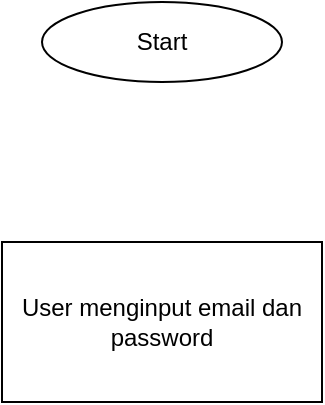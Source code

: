 <mxfile version="26.3.0">
  <diagram name="Page-1" id="QLEIn-PjBQBwQIbw--j2">
    <mxGraphModel dx="1000" dy="597" grid="1" gridSize="10" guides="1" tooltips="1" connect="1" arrows="1" fold="1" page="1" pageScale="1" pageWidth="850" pageHeight="1100" math="0" shadow="0">
      <root>
        <mxCell id="0" />
        <mxCell id="1" parent="0" />
        <mxCell id="HFps6DCONtlOzFPFDbmz-1" value="Start" style="ellipse;whiteSpace=wrap;html=1;" vertex="1" parent="1">
          <mxGeometry x="360" y="40" width="120" height="40" as="geometry" />
        </mxCell>
        <mxCell id="HFps6DCONtlOzFPFDbmz-2" value="User menginput email dan password" style="rounded=0;whiteSpace=wrap;html=1;" vertex="1" parent="1">
          <mxGeometry x="340" y="160" width="160" height="80" as="geometry" />
        </mxCell>
      </root>
    </mxGraphModel>
  </diagram>
</mxfile>
